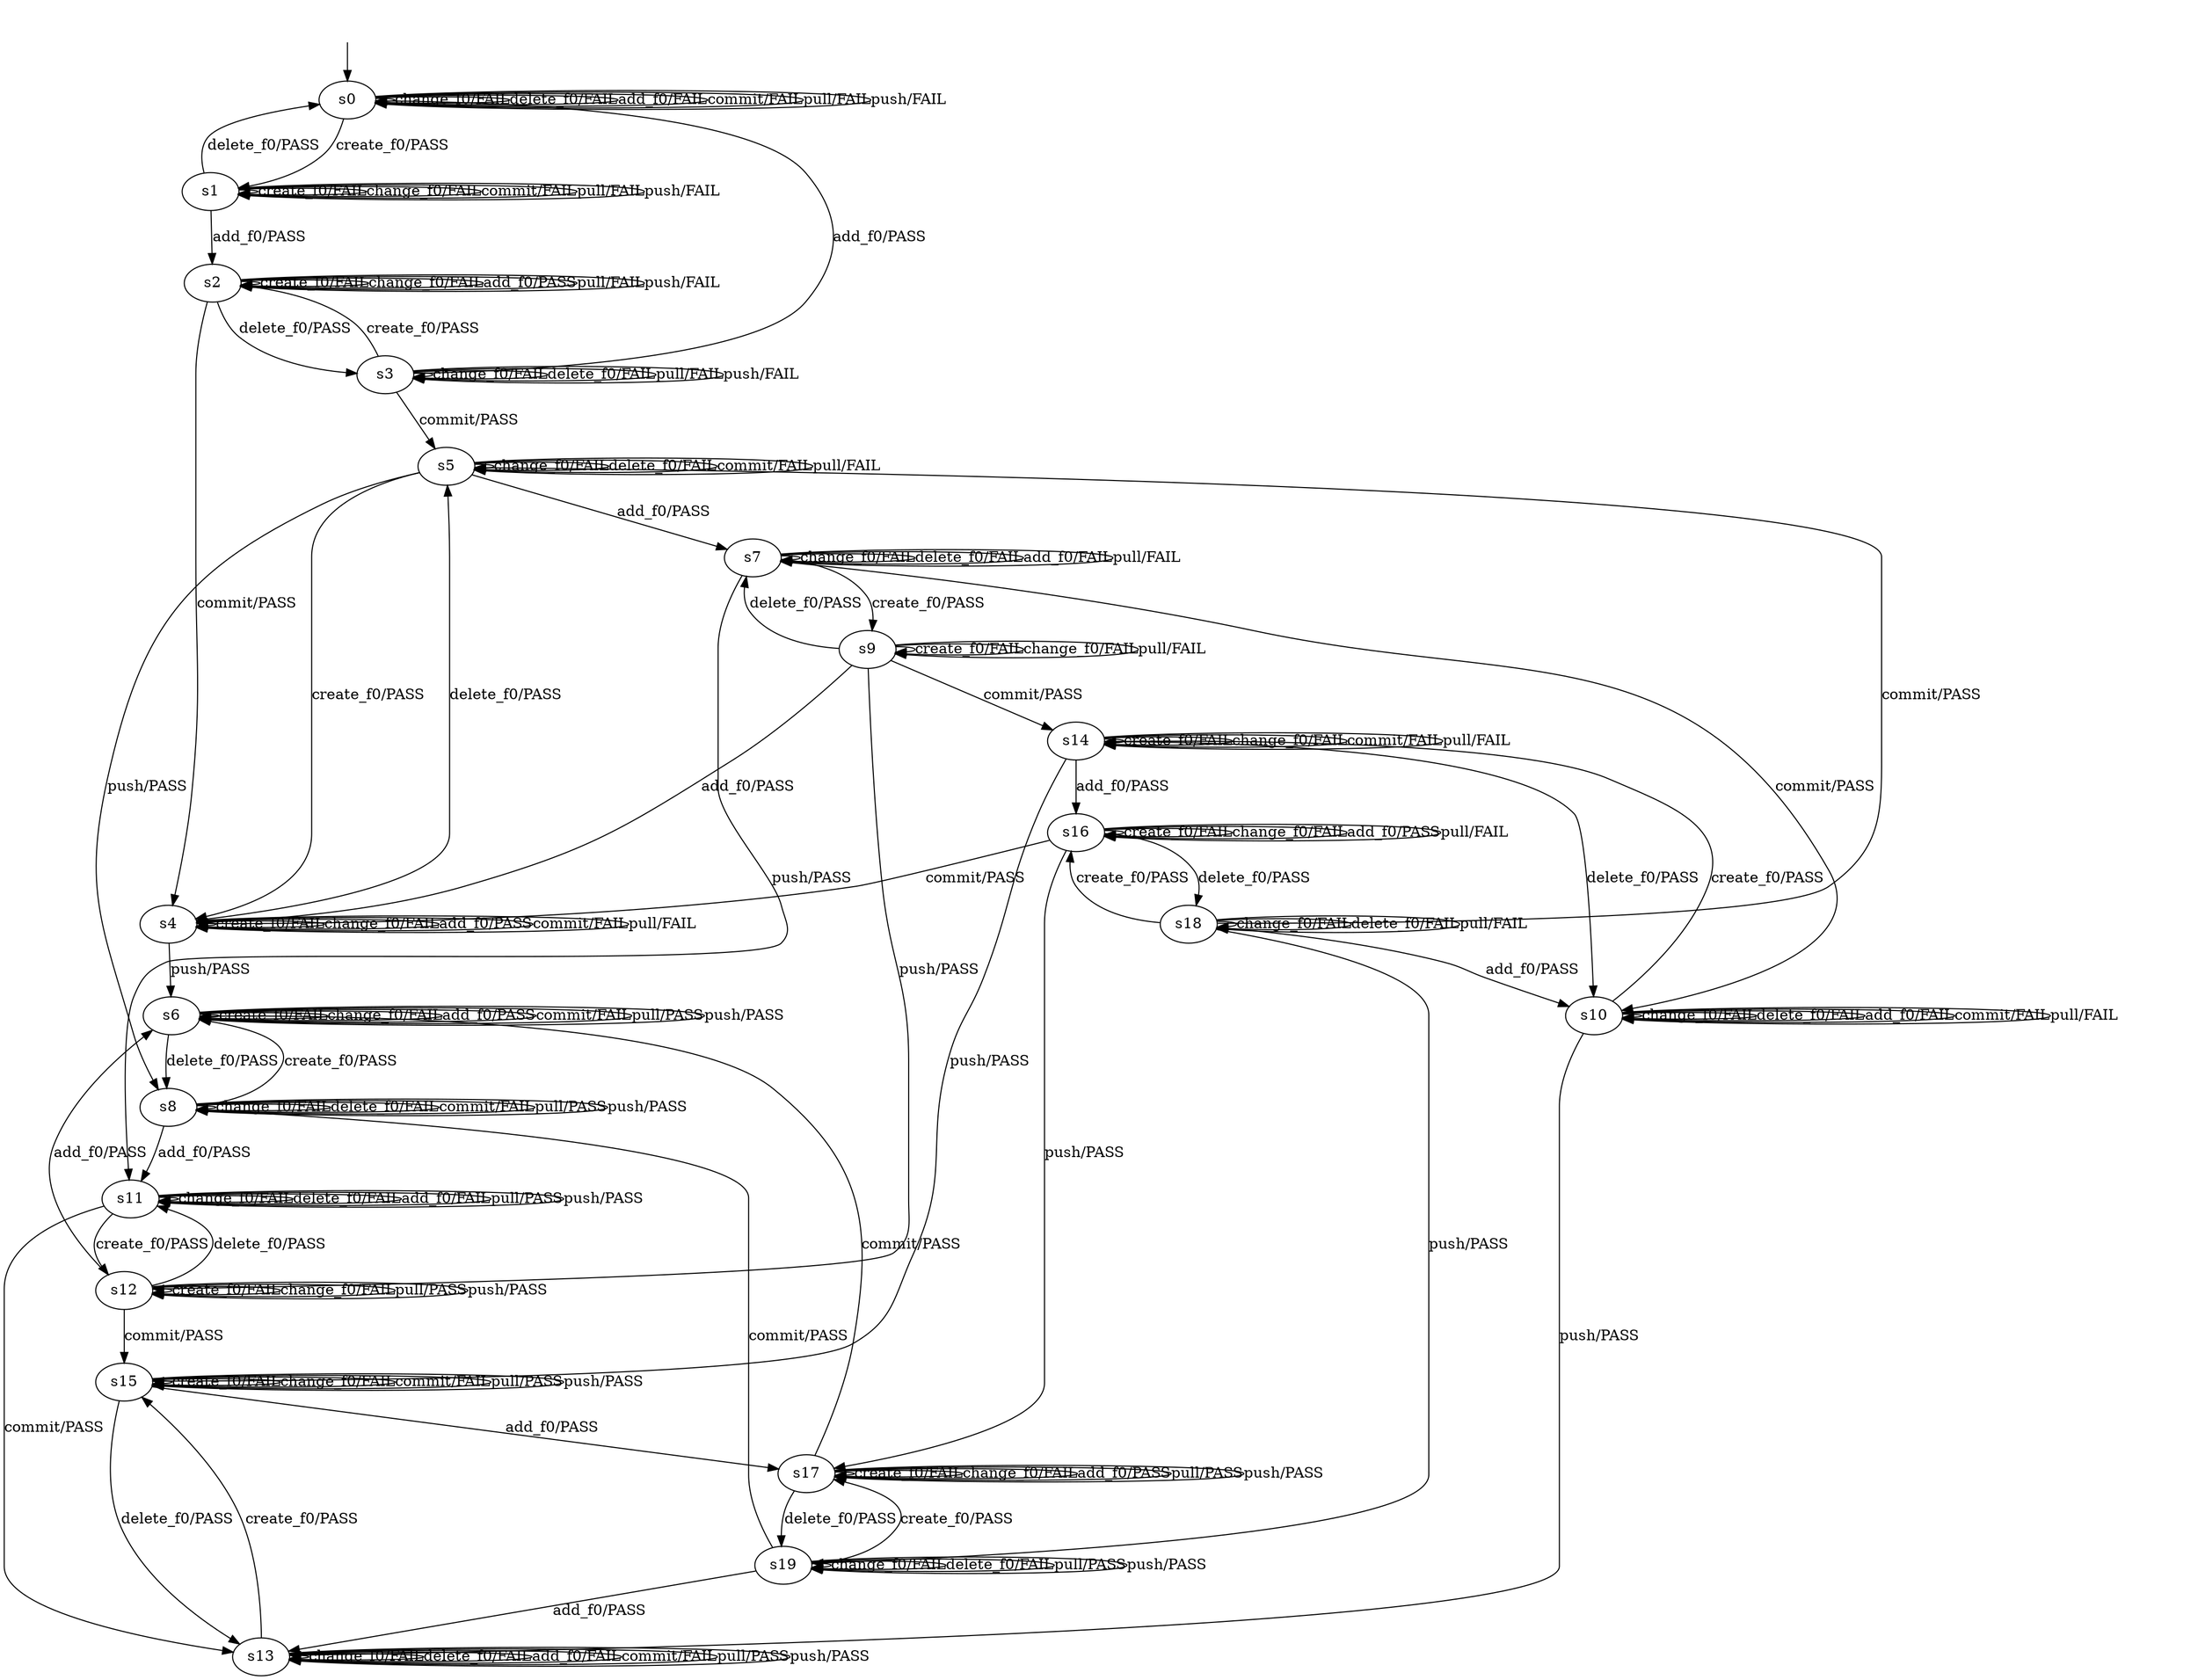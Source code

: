 digraph cmd_empty_False_basic_with_remotes_L_star {
s0 [label="s0"];
s1 [label="s1"];
s2 [label="s2"];
s3 [label="s3"];
s4 [label="s4"];
s5 [label="s5"];
s6 [label="s6"];
s7 [label="s7"];
s8 [label="s8"];
s9 [label="s9"];
s10 [label="s10"];
s11 [label="s11"];
s12 [label="s12"];
s13 [label="s13"];
s14 [label="s14"];
s15 [label="s15"];
s16 [label="s16"];
s17 [label="s17"];
s18 [label="s18"];
s19 [label="s19"];
s0 -> s1  [label="create_f0/PASS"];
s0 -> s0  [label="change_f0/FAIL"];
s0 -> s0  [label="delete_f0/FAIL"];
s0 -> s0  [label="add_f0/FAIL"];
s0 -> s0  [label="commit/FAIL"];
s0 -> s0  [label="pull/FAIL"];
s0 -> s0  [label="push/FAIL"];
s1 -> s1  [label="create_f0/FAIL"];
s1 -> s1  [label="change_f0/FAIL"];
s1 -> s0  [label="delete_f0/PASS"];
s1 -> s2  [label="add_f0/PASS"];
s1 -> s1  [label="commit/FAIL"];
s1 -> s1  [label="pull/FAIL"];
s1 -> s1  [label="push/FAIL"];
s2 -> s2  [label="create_f0/FAIL"];
s2 -> s2  [label="change_f0/FAIL"];
s2 -> s3  [label="delete_f0/PASS"];
s2 -> s2  [label="add_f0/PASS"];
s2 -> s4  [label="commit/PASS"];
s2 -> s2  [label="pull/FAIL"];
s2 -> s2  [label="push/FAIL"];
s3 -> s2  [label="create_f0/PASS"];
s3 -> s3  [label="change_f0/FAIL"];
s3 -> s3  [label="delete_f0/FAIL"];
s3 -> s0  [label="add_f0/PASS"];
s3 -> s5  [label="commit/PASS"];
s3 -> s3  [label="pull/FAIL"];
s3 -> s3  [label="push/FAIL"];
s4 -> s4  [label="create_f0/FAIL"];
s4 -> s4  [label="change_f0/FAIL"];
s4 -> s5  [label="delete_f0/PASS"];
s4 -> s4  [label="add_f0/PASS"];
s4 -> s4  [label="commit/FAIL"];
s4 -> s4  [label="pull/FAIL"];
s4 -> s6  [label="push/PASS"];
s5 -> s4  [label="create_f0/PASS"];
s5 -> s5  [label="change_f0/FAIL"];
s5 -> s5  [label="delete_f0/FAIL"];
s5 -> s7  [label="add_f0/PASS"];
s5 -> s5  [label="commit/FAIL"];
s5 -> s5  [label="pull/FAIL"];
s5 -> s8  [label="push/PASS"];
s6 -> s6  [label="create_f0/FAIL"];
s6 -> s6  [label="change_f0/FAIL"];
s6 -> s8  [label="delete_f0/PASS"];
s6 -> s6  [label="add_f0/PASS"];
s6 -> s6  [label="commit/FAIL"];
s6 -> s6  [label="pull/PASS"];
s6 -> s6  [label="push/PASS"];
s7 -> s9  [label="create_f0/PASS"];
s7 -> s7  [label="change_f0/FAIL"];
s7 -> s7  [label="delete_f0/FAIL"];
s7 -> s7  [label="add_f0/FAIL"];
s7 -> s10  [label="commit/PASS"];
s7 -> s7  [label="pull/FAIL"];
s7 -> s11  [label="push/PASS"];
s8 -> s6  [label="create_f0/PASS"];
s8 -> s8  [label="change_f0/FAIL"];
s8 -> s8  [label="delete_f0/FAIL"];
s8 -> s11  [label="add_f0/PASS"];
s8 -> s8  [label="commit/FAIL"];
s8 -> s8  [label="pull/PASS"];
s8 -> s8  [label="push/PASS"];
s9 -> s9  [label="create_f0/FAIL"];
s9 -> s9  [label="change_f0/FAIL"];
s9 -> s7  [label="delete_f0/PASS"];
s9 -> s4  [label="add_f0/PASS"];
s9 -> s14  [label="commit/PASS"];
s9 -> s9  [label="pull/FAIL"];
s9 -> s12  [label="push/PASS"];
s10 -> s14  [label="create_f0/PASS"];
s10 -> s10  [label="change_f0/FAIL"];
s10 -> s10  [label="delete_f0/FAIL"];
s10 -> s10  [label="add_f0/FAIL"];
s10 -> s10  [label="commit/FAIL"];
s10 -> s10  [label="pull/FAIL"];
s10 -> s13  [label="push/PASS"];
s11 -> s12  [label="create_f0/PASS"];
s11 -> s11  [label="change_f0/FAIL"];
s11 -> s11  [label="delete_f0/FAIL"];
s11 -> s11  [label="add_f0/FAIL"];
s11 -> s13  [label="commit/PASS"];
s11 -> s11  [label="pull/PASS"];
s11 -> s11  [label="push/PASS"];
s12 -> s12  [label="create_f0/FAIL"];
s12 -> s12  [label="change_f0/FAIL"];
s12 -> s11  [label="delete_f0/PASS"];
s12 -> s6  [label="add_f0/PASS"];
s12 -> s15  [label="commit/PASS"];
s12 -> s12  [label="pull/PASS"];
s12 -> s12  [label="push/PASS"];
s13 -> s15  [label="create_f0/PASS"];
s13 -> s13  [label="change_f0/FAIL"];
s13 -> s13  [label="delete_f0/FAIL"];
s13 -> s13  [label="add_f0/FAIL"];
s13 -> s13  [label="commit/FAIL"];
s13 -> s13  [label="pull/PASS"];
s13 -> s13  [label="push/PASS"];
s14 -> s14  [label="create_f0/FAIL"];
s14 -> s14  [label="change_f0/FAIL"];
s14 -> s10  [label="delete_f0/PASS"];
s14 -> s16  [label="add_f0/PASS"];
s14 -> s14  [label="commit/FAIL"];
s14 -> s14  [label="pull/FAIL"];
s14 -> s15  [label="push/PASS"];
s15 -> s15  [label="create_f0/FAIL"];
s15 -> s15  [label="change_f0/FAIL"];
s15 -> s13  [label="delete_f0/PASS"];
s15 -> s17  [label="add_f0/PASS"];
s15 -> s15  [label="commit/FAIL"];
s15 -> s15  [label="pull/PASS"];
s15 -> s15  [label="push/PASS"];
s16 -> s16  [label="create_f0/FAIL"];
s16 -> s16  [label="change_f0/FAIL"];
s16 -> s18  [label="delete_f0/PASS"];
s16 -> s16  [label="add_f0/PASS"];
s16 -> s4  [label="commit/PASS"];
s16 -> s16  [label="pull/FAIL"];
s16 -> s17  [label="push/PASS"];
s17 -> s17  [label="create_f0/FAIL"];
s17 -> s17  [label="change_f0/FAIL"];
s17 -> s19  [label="delete_f0/PASS"];
s17 -> s17  [label="add_f0/PASS"];
s17 -> s6  [label="commit/PASS"];
s17 -> s17  [label="pull/PASS"];
s17 -> s17  [label="push/PASS"];
s18 -> s16  [label="create_f0/PASS"];
s18 -> s18  [label="change_f0/FAIL"];
s18 -> s18  [label="delete_f0/FAIL"];
s18 -> s10  [label="add_f0/PASS"];
s18 -> s5  [label="commit/PASS"];
s18 -> s18  [label="pull/FAIL"];
s18 -> s19  [label="push/PASS"];
s19 -> s17  [label="create_f0/PASS"];
s19 -> s19  [label="change_f0/FAIL"];
s19 -> s19  [label="delete_f0/FAIL"];
s19 -> s13  [label="add_f0/PASS"];
s19 -> s8  [label="commit/PASS"];
s19 -> s19  [label="pull/PASS"];
s19 -> s19  [label="push/PASS"];
__start0 [label="", shape=none];
__start0 -> s0  [label=""];
}
